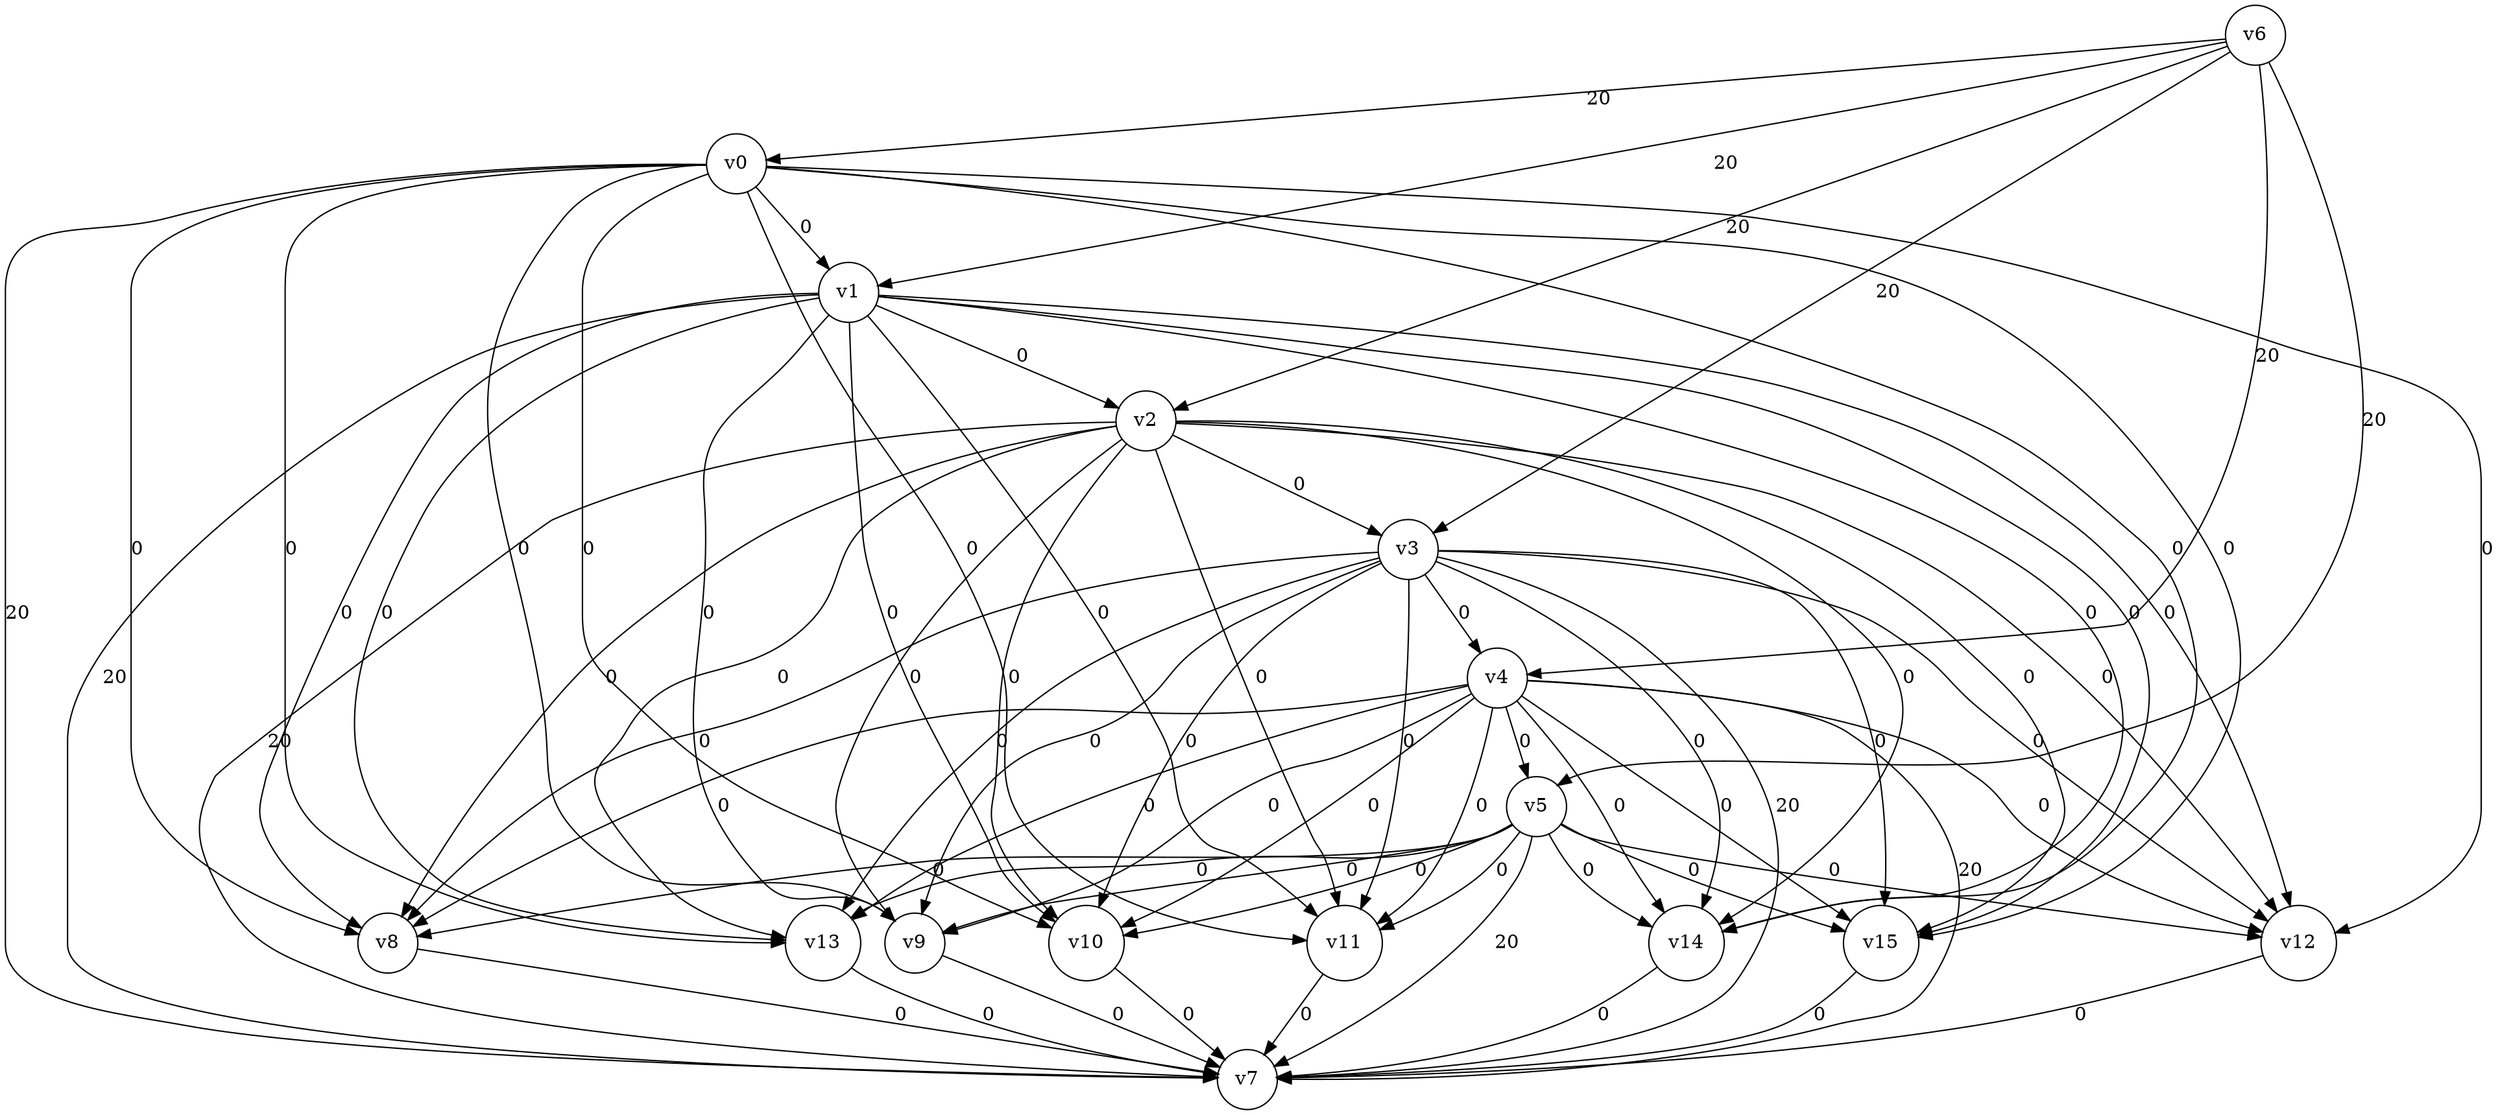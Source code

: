 digraph
{
	node [shape=circle, label="v0"] 0;
	node [shape=circle, label="v1"] 1;
	node [shape=circle, label="v2"] 2;
	node [shape=circle, label="v3"] 3;
	node [shape=circle, label="v4"] 4;
	node [shape=circle, label="v5"] 5;
	node [shape=circle, label="v6"] 6;
	node [shape=circle, label="v7"] 7;
	node [shape=circle, label="v8"] 8;
	node [shape=circle, label="v9"] 9;
	node [shape=circle, label="v10"] 10;
	node [shape=circle, label="v11"] 11;
	node [shape=circle, label="v12"] 12;
	node [shape=circle, label="v13"] 13;
	node [shape=circle, label="v14"] 14;
	node [shape=circle, label="v15"] 15;
	0 -> 1 [label="0"]
	0 -> 7 [label="20"]
	0 -> 8 [label="0"]
	0 -> 9 [label="0"]
	0 -> 10 [label="0"]
	0 -> 11 [label="0"]
	0 -> 12 [label="0"]
	0 -> 13 [label="0"]
	0 -> 14 [label="0"]
	0 -> 15 [label="0"]
	1 -> 2 [label="0"]
	1 -> 7 [label="20"]
	1 -> 8 [label="0"]
	1 -> 9 [label="0"]
	1 -> 10 [label="0"]
	1 -> 11 [label="0"]
	1 -> 12 [label="0"]
	1 -> 13 [label="0"]
	1 -> 14 [label="0"]
	1 -> 15 [label="0"]
	2 -> 3 [label="0"]
	2 -> 7 [label="20"]
	2 -> 8 [label="0"]
	2 -> 9 [label="0"]
	2 -> 10 [label="0"]
	2 -> 11 [label="0"]
	2 -> 12 [label="0"]
	2 -> 13 [label="0"]
	2 -> 14 [label="0"]
	2 -> 15 [label="0"]
	3 -> 4 [label="0"]
	3 -> 7 [label="20"]
	3 -> 8 [label="0"]
	3 -> 9 [label="0"]
	3 -> 10 [label="0"]
	3 -> 11 [label="0"]
	3 -> 12 [label="0"]
	3 -> 13 [label="0"]
	3 -> 14 [label="0"]
	3 -> 15 [label="0"]
	4 -> 5 [label="0"]
	4 -> 7 [label="20"]
	4 -> 8 [label="0"]
	4 -> 9 [label="0"]
	4 -> 10 [label="0"]
	4 -> 11 [label="0"]
	4 -> 12 [label="0"]
	4 -> 13 [label="0"]
	4 -> 14 [label="0"]
	4 -> 15 [label="0"]
	5 -> 7 [label="20"]
	5 -> 8 [label="0"]
	5 -> 9 [label="0"]
	5 -> 10 [label="0"]
	5 -> 11 [label="0"]
	5 -> 12 [label="0"]
	5 -> 13 [label="0"]
	5 -> 14 [label="0"]
	5 -> 15 [label="0"]
	6 -> 0 [label="20"]
	6 -> 1 [label="20"]
	6 -> 2 [label="20"]
	6 -> 3 [label="20"]
	6 -> 4 [label="20"]
	6 -> 5 [label="20"]
	8 -> 7 [label="0"]
	9 -> 7 [label="0"]
	10 -> 7 [label="0"]
	11 -> 7 [label="0"]
	12 -> 7 [label="0"]
	13 -> 7 [label="0"]
	14 -> 7 [label="0"]
	15 -> 7 [label="0"]
}
